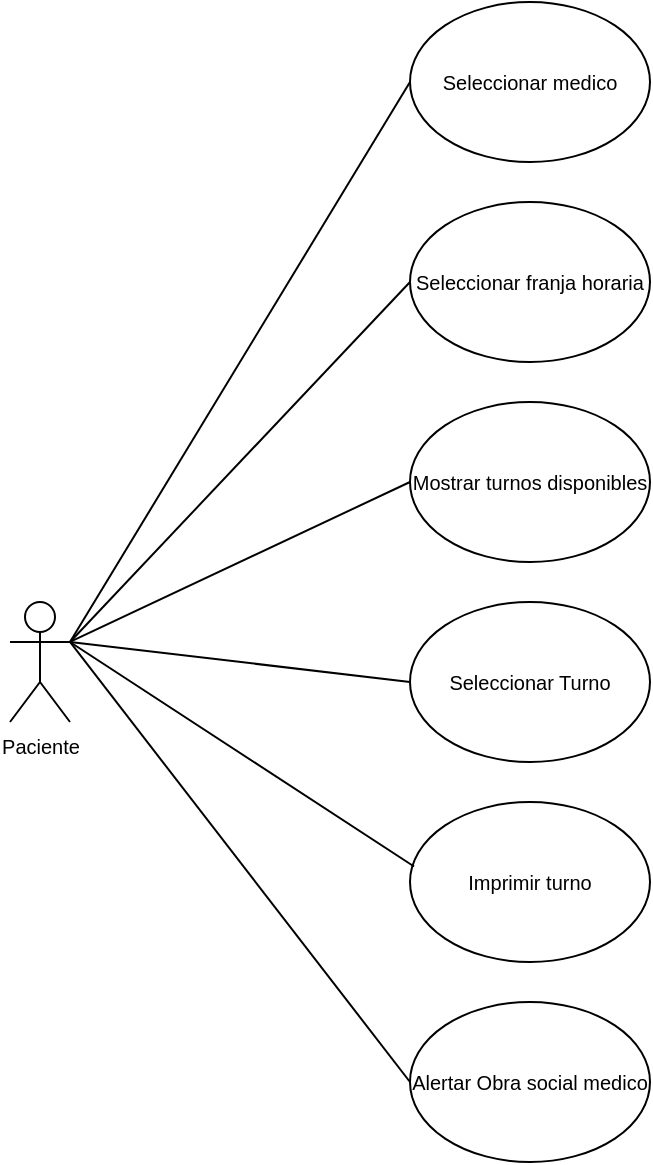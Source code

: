 <mxfile version="18.0.0" type="github">
  <diagram id="SYGA4eWzjhgXAbYpL_Ch" name="Page-1">
    <mxGraphModel dx="868" dy="486" grid="1" gridSize="10" guides="1" tooltips="1" connect="1" arrows="1" fold="1" page="1" pageScale="1" pageWidth="827" pageHeight="1169" math="0" shadow="0">
      <root>
        <object label="" id="0">
          <mxCell />
        </object>
        <mxCell id="1" parent="0" />
        <mxCell id="57hV9MgefJVSSr9JNAaL-1" value="Paciente" style="shape=umlActor;verticalLabelPosition=bottom;verticalAlign=top;html=1;outlineConnect=0;fontFamily=Helvetica;fontSize=10;" parent="1" vertex="1">
          <mxGeometry x="200" y="300" width="30" height="60" as="geometry" />
        </mxCell>
        <mxCell id="57hV9MgefJVSSr9JNAaL-15" value="Seleccionar medico" style="ellipse;whiteSpace=wrap;html=1;fontFamily=Helvetica;fontSize=10;" parent="1" vertex="1">
          <mxGeometry x="400" width="120" height="80" as="geometry" />
        </mxCell>
        <mxCell id="57hV9MgefJVSSr9JNAaL-16" value="Seleccionar franja horaria" style="ellipse;whiteSpace=wrap;html=1;fontFamily=Helvetica;fontSize=10;" parent="1" vertex="1">
          <mxGeometry x="400" y="100" width="120" height="80" as="geometry" />
        </mxCell>
        <mxCell id="57hV9MgefJVSSr9JNAaL-30" value="Mostrar turnos disponibles" style="ellipse;whiteSpace=wrap;html=1;fontFamily=Helvetica;fontSize=10;" parent="1" vertex="1">
          <mxGeometry x="400" y="200" width="120" height="80" as="geometry" />
        </mxCell>
        <mxCell id="57hV9MgefJVSSr9JNAaL-31" value="Seleccionar Turno" style="ellipse;whiteSpace=wrap;html=1;fontFamily=Helvetica;fontSize=10;" parent="1" vertex="1">
          <mxGeometry x="400" y="300" width="120" height="80" as="geometry" />
        </mxCell>
        <mxCell id="WEEtcuQphamk7MpxiqM7-1" value="Alertar Obra social medico" style="ellipse;whiteSpace=wrap;html=1;fontFamily=Helvetica;fontSize=10;" parent="1" vertex="1">
          <mxGeometry x="400" y="500" width="120" height="80" as="geometry" />
        </mxCell>
        <mxCell id="WEEtcuQphamk7MpxiqM7-2" value="" style="endArrow=none;html=1;rounded=0;entryX=0;entryY=0.5;entryDx=0;entryDy=0;exitX=1;exitY=0.333;exitDx=0;exitDy=0;exitPerimeter=0;" parent="1" target="57hV9MgefJVSSr9JNAaL-15" edge="1" source="57hV9MgefJVSSr9JNAaL-1">
          <mxGeometry width="50" height="50" relative="1" as="geometry">
            <mxPoint x="290" y="240" as="sourcePoint" />
            <mxPoint x="340" y="190" as="targetPoint" />
          </mxGeometry>
        </mxCell>
        <mxCell id="WEEtcuQphamk7MpxiqM7-3" value="" style="endArrow=none;html=1;rounded=0;entryX=0;entryY=0.5;entryDx=0;entryDy=0;" parent="1" source="57hV9MgefJVSSr9JNAaL-1" target="57hV9MgefJVSSr9JNAaL-16" edge="1">
          <mxGeometry width="50" height="50" relative="1" as="geometry">
            <mxPoint x="320" y="290" as="sourcePoint" />
            <mxPoint x="450" y="100" as="targetPoint" />
            <Array as="points">
              <mxPoint x="230" y="320" />
            </Array>
          </mxGeometry>
        </mxCell>
        <mxCell id="WEEtcuQphamk7MpxiqM7-4" value="" style="endArrow=none;html=1;rounded=0;entryX=0;entryY=0.5;entryDx=0;entryDy=0;exitX=1;exitY=0.333;exitDx=0;exitDy=0;exitPerimeter=0;" parent="1" target="57hV9MgefJVSSr9JNAaL-30" edge="1" source="57hV9MgefJVSSr9JNAaL-1">
          <mxGeometry width="50" height="50" relative="1" as="geometry">
            <mxPoint x="290" y="240" as="sourcePoint" />
            <mxPoint x="450" y="151.379" as="targetPoint" />
          </mxGeometry>
        </mxCell>
        <mxCell id="WEEtcuQphamk7MpxiqM7-5" value="" style="endArrow=none;html=1;rounded=0;entryX=0;entryY=0.5;entryDx=0;entryDy=0;exitX=1;exitY=0.333;exitDx=0;exitDy=0;exitPerimeter=0;" parent="1" source="57hV9MgefJVSSr9JNAaL-1" target="57hV9MgefJVSSr9JNAaL-31" edge="1">
          <mxGeometry width="50" height="50" relative="1" as="geometry">
            <mxPoint x="360" y="270" as="sourcePoint" />
            <mxPoint x="490" y="171.379" as="targetPoint" />
          </mxGeometry>
        </mxCell>
        <mxCell id="WEEtcuQphamk7MpxiqM7-6" value="" style="endArrow=none;html=1;rounded=0;entryX=0;entryY=0.5;entryDx=0;entryDy=0;exitX=1;exitY=0.333;exitDx=0;exitDy=0;exitPerimeter=0;" parent="1" source="57hV9MgefJVSSr9JNAaL-1" target="WEEtcuQphamk7MpxiqM7-1" edge="1">
          <mxGeometry width="50" height="50" relative="1" as="geometry">
            <mxPoint x="340" y="330" as="sourcePoint" />
            <mxPoint x="470" y="231.379" as="targetPoint" />
          </mxGeometry>
        </mxCell>
        <mxCell id="WEEtcuQphamk7MpxiqM7-7" value="Imprimir turno" style="ellipse;whiteSpace=wrap;html=1;fontFamily=Helvetica;fontSize=10;" parent="1" vertex="1">
          <mxGeometry x="400" y="400" width="120" height="80" as="geometry" />
        </mxCell>
        <mxCell id="WEEtcuQphamk7MpxiqM7-8" value="" style="endArrow=none;html=1;rounded=0;entryX=0.017;entryY=0.403;entryDx=0;entryDy=0;entryPerimeter=0;" parent="1" target="WEEtcuQphamk7MpxiqM7-7" edge="1">
          <mxGeometry width="50" height="50" relative="1" as="geometry">
            <mxPoint x="230" y="320" as="sourcePoint" />
            <mxPoint x="390" y="650" as="targetPoint" />
          </mxGeometry>
        </mxCell>
      </root>
    </mxGraphModel>
  </diagram>
</mxfile>
